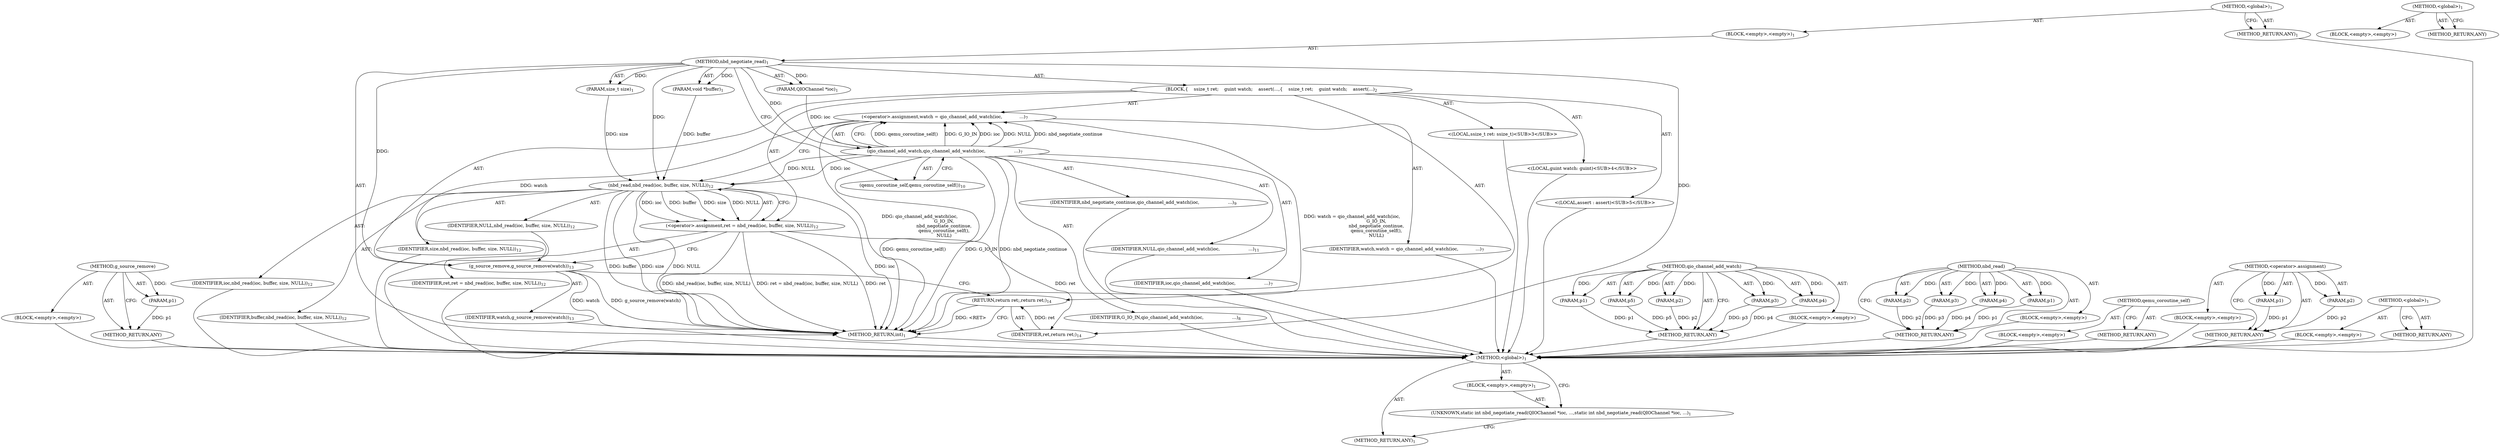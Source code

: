 digraph "&lt;global&gt;" {
vulnerable_87 [label=<(METHOD,g_source_remove)>];
vulnerable_88 [label=<(PARAM,p1)>];
vulnerable_89 [label=<(BLOCK,&lt;empty&gt;,&lt;empty&gt;)>];
vulnerable_90 [label=<(METHOD_RETURN,ANY)>];
vulnerable_6 [label=<(METHOD,&lt;global&gt;)<SUB>1</SUB>>];
vulnerable_7 [label=<(BLOCK,&lt;empty&gt;,&lt;empty&gt;)<SUB>1</SUB>>];
vulnerable_8 [label=<(METHOD,nbd_negotiate_read)<SUB>1</SUB>>];
vulnerable_9 [label=<(PARAM,QIOChannel *ioc)<SUB>1</SUB>>];
vulnerable_10 [label=<(PARAM,void *buffer)<SUB>1</SUB>>];
vulnerable_11 [label=<(PARAM,size_t size)<SUB>1</SUB>>];
vulnerable_12 [label=<(BLOCK,{
    ssize_t ret;
    guint watch;
    assert(...,{
    ssize_t ret;
    guint watch;
    assert(...)<SUB>2</SUB>>];
vulnerable_13 [label="<(LOCAL,ssize_t ret: ssize_t)<SUB>3</SUB>>"];
vulnerable_14 [label="<(LOCAL,guint watch: guint)<SUB>4</SUB>>"];
vulnerable_15 [label="<(LOCAL,assert : assert)<SUB>5</SUB>>"];
vulnerable_16 [label=<(&lt;operator&gt;.assignment,watch = qio_channel_add_watch(ioc,
            ...)<SUB>7</SUB>>];
vulnerable_17 [label=<(IDENTIFIER,watch,watch = qio_channel_add_watch(ioc,
            ...)<SUB>7</SUB>>];
vulnerable_18 [label=<(qio_channel_add_watch,qio_channel_add_watch(ioc,
                    ...)<SUB>7</SUB>>];
vulnerable_19 [label=<(IDENTIFIER,ioc,qio_channel_add_watch(ioc,
                    ...)<SUB>7</SUB>>];
vulnerable_20 [label=<(IDENTIFIER,G_IO_IN,qio_channel_add_watch(ioc,
                    ...)<SUB>8</SUB>>];
vulnerable_21 [label=<(IDENTIFIER,nbd_negotiate_continue,qio_channel_add_watch(ioc,
                    ...)<SUB>9</SUB>>];
vulnerable_22 [label=<(qemu_coroutine_self,qemu_coroutine_self())<SUB>10</SUB>>];
vulnerable_23 [label=<(IDENTIFIER,NULL,qio_channel_add_watch(ioc,
                    ...)<SUB>11</SUB>>];
vulnerable_24 [label=<(&lt;operator&gt;.assignment,ret = nbd_read(ioc, buffer, size, NULL))<SUB>12</SUB>>];
vulnerable_25 [label=<(IDENTIFIER,ret,ret = nbd_read(ioc, buffer, size, NULL))<SUB>12</SUB>>];
vulnerable_26 [label=<(nbd_read,nbd_read(ioc, buffer, size, NULL))<SUB>12</SUB>>];
vulnerable_27 [label=<(IDENTIFIER,ioc,nbd_read(ioc, buffer, size, NULL))<SUB>12</SUB>>];
vulnerable_28 [label=<(IDENTIFIER,buffer,nbd_read(ioc, buffer, size, NULL))<SUB>12</SUB>>];
vulnerable_29 [label=<(IDENTIFIER,size,nbd_read(ioc, buffer, size, NULL))<SUB>12</SUB>>];
vulnerable_30 [label=<(IDENTIFIER,NULL,nbd_read(ioc, buffer, size, NULL))<SUB>12</SUB>>];
vulnerable_31 [label=<(g_source_remove,g_source_remove(watch))<SUB>13</SUB>>];
vulnerable_32 [label=<(IDENTIFIER,watch,g_source_remove(watch))<SUB>13</SUB>>];
vulnerable_33 [label=<(RETURN,return ret;,return ret;)<SUB>14</SUB>>];
vulnerable_34 [label=<(IDENTIFIER,ret,return ret;)<SUB>14</SUB>>];
vulnerable_35 [label=<(METHOD_RETURN,int)<SUB>1</SUB>>];
vulnerable_37 [label=<(METHOD_RETURN,ANY)<SUB>1</SUB>>];
vulnerable_69 [label=<(METHOD,qio_channel_add_watch)>];
vulnerable_70 [label=<(PARAM,p1)>];
vulnerable_71 [label=<(PARAM,p2)>];
vulnerable_72 [label=<(PARAM,p3)>];
vulnerable_73 [label=<(PARAM,p4)>];
vulnerable_74 [label=<(PARAM,p5)>];
vulnerable_75 [label=<(BLOCK,&lt;empty&gt;,&lt;empty&gt;)>];
vulnerable_76 [label=<(METHOD_RETURN,ANY)>];
vulnerable_80 [label=<(METHOD,nbd_read)>];
vulnerable_81 [label=<(PARAM,p1)>];
vulnerable_82 [label=<(PARAM,p2)>];
vulnerable_83 [label=<(PARAM,p3)>];
vulnerable_84 [label=<(PARAM,p4)>];
vulnerable_85 [label=<(BLOCK,&lt;empty&gt;,&lt;empty&gt;)>];
vulnerable_86 [label=<(METHOD_RETURN,ANY)>];
vulnerable_77 [label=<(METHOD,qemu_coroutine_self)>];
vulnerable_78 [label=<(BLOCK,&lt;empty&gt;,&lt;empty&gt;)>];
vulnerable_79 [label=<(METHOD_RETURN,ANY)>];
vulnerable_64 [label=<(METHOD,&lt;operator&gt;.assignment)>];
vulnerable_65 [label=<(PARAM,p1)>];
vulnerable_66 [label=<(PARAM,p2)>];
vulnerable_67 [label=<(BLOCK,&lt;empty&gt;,&lt;empty&gt;)>];
vulnerable_68 [label=<(METHOD_RETURN,ANY)>];
vulnerable_58 [label=<(METHOD,&lt;global&gt;)<SUB>1</SUB>>];
vulnerable_59 [label=<(BLOCK,&lt;empty&gt;,&lt;empty&gt;)>];
vulnerable_60 [label=<(METHOD_RETURN,ANY)>];
fixed_6 [label=<(METHOD,&lt;global&gt;)<SUB>1</SUB>>];
fixed_7 [label=<(BLOCK,&lt;empty&gt;,&lt;empty&gt;)<SUB>1</SUB>>];
fixed_8 [label=<(UNKNOWN,static int nbd_negotiate_read(QIOChannel *ioc, ...,static int nbd_negotiate_read(QIOChannel *ioc, ...)<SUB>1</SUB>>];
fixed_9 [label=<(METHOD_RETURN,ANY)<SUB>1</SUB>>];
fixed_14 [label=<(METHOD,&lt;global&gt;)<SUB>1</SUB>>];
fixed_15 [label=<(BLOCK,&lt;empty&gt;,&lt;empty&gt;)>];
fixed_16 [label=<(METHOD_RETURN,ANY)>];
vulnerable_87 -> vulnerable_88  [key=0, label="AST: "];
vulnerable_87 -> vulnerable_88  [key=1, label="DDG: "];
vulnerable_87 -> vulnerable_89  [key=0, label="AST: "];
vulnerable_87 -> vulnerable_90  [key=0, label="AST: "];
vulnerable_87 -> vulnerable_90  [key=1, label="CFG: "];
vulnerable_88 -> vulnerable_90  [key=0, label="DDG: p1"];
vulnerable_89 -> fixed_6  [key=0];
vulnerable_90 -> fixed_6  [key=0];
vulnerable_6 -> vulnerable_7  [key=0, label="AST: "];
vulnerable_6 -> vulnerable_37  [key=0, label="AST: "];
vulnerable_6 -> vulnerable_37  [key=1, label="CFG: "];
vulnerable_7 -> vulnerable_8  [key=0, label="AST: "];
vulnerable_8 -> vulnerable_9  [key=0, label="AST: "];
vulnerable_8 -> vulnerable_9  [key=1, label="DDG: "];
vulnerable_8 -> vulnerable_10  [key=0, label="AST: "];
vulnerable_8 -> vulnerable_10  [key=1, label="DDG: "];
vulnerable_8 -> vulnerable_11  [key=0, label="AST: "];
vulnerable_8 -> vulnerable_11  [key=1, label="DDG: "];
vulnerable_8 -> vulnerable_12  [key=0, label="AST: "];
vulnerable_8 -> vulnerable_35  [key=0, label="AST: "];
vulnerable_8 -> vulnerable_22  [key=0, label="CFG: "];
vulnerable_8 -> vulnerable_31  [key=0, label="DDG: "];
vulnerable_8 -> vulnerable_34  [key=0, label="DDG: "];
vulnerable_8 -> vulnerable_18  [key=0, label="DDG: "];
vulnerable_8 -> vulnerable_26  [key=0, label="DDG: "];
vulnerable_9 -> vulnerable_18  [key=0, label="DDG: ioc"];
vulnerable_10 -> vulnerable_26  [key=0, label="DDG: buffer"];
vulnerable_11 -> vulnerable_26  [key=0, label="DDG: size"];
vulnerable_12 -> vulnerable_13  [key=0, label="AST: "];
vulnerable_12 -> vulnerable_14  [key=0, label="AST: "];
vulnerable_12 -> vulnerable_15  [key=0, label="AST: "];
vulnerable_12 -> vulnerable_16  [key=0, label="AST: "];
vulnerable_12 -> vulnerable_24  [key=0, label="AST: "];
vulnerable_12 -> vulnerable_31  [key=0, label="AST: "];
vulnerable_12 -> vulnerable_33  [key=0, label="AST: "];
vulnerable_13 -> fixed_6  [key=0];
vulnerable_14 -> fixed_6  [key=0];
vulnerable_15 -> fixed_6  [key=0];
vulnerable_16 -> vulnerable_17  [key=0, label="AST: "];
vulnerable_16 -> vulnerable_18  [key=0, label="AST: "];
vulnerable_16 -> vulnerable_26  [key=0, label="CFG: "];
vulnerable_16 -> vulnerable_35  [key=0, label="DDG: qio_channel_add_watch(ioc,
                                  G_IO_IN,
                                  nbd_negotiate_continue,
                                  qemu_coroutine_self(),
                                  NULL)"];
vulnerable_16 -> vulnerable_35  [key=1, label="DDG: watch = qio_channel_add_watch(ioc,
                                  G_IO_IN,
                                  nbd_negotiate_continue,
                                  qemu_coroutine_self(),
                                  NULL)"];
vulnerable_16 -> vulnerable_31  [key=0, label="DDG: watch"];
vulnerable_17 -> fixed_6  [key=0];
vulnerable_18 -> vulnerable_19  [key=0, label="AST: "];
vulnerable_18 -> vulnerable_20  [key=0, label="AST: "];
vulnerable_18 -> vulnerable_21  [key=0, label="AST: "];
vulnerable_18 -> vulnerable_22  [key=0, label="AST: "];
vulnerable_18 -> vulnerable_23  [key=0, label="AST: "];
vulnerable_18 -> vulnerable_16  [key=0, label="CFG: "];
vulnerable_18 -> vulnerable_16  [key=1, label="DDG: qemu_coroutine_self()"];
vulnerable_18 -> vulnerable_16  [key=2, label="DDG: G_IO_IN"];
vulnerable_18 -> vulnerable_16  [key=3, label="DDG: ioc"];
vulnerable_18 -> vulnerable_16  [key=4, label="DDG: NULL"];
vulnerable_18 -> vulnerable_16  [key=5, label="DDG: nbd_negotiate_continue"];
vulnerable_18 -> vulnerable_35  [key=0, label="DDG: nbd_negotiate_continue"];
vulnerable_18 -> vulnerable_35  [key=1, label="DDG: qemu_coroutine_self()"];
vulnerable_18 -> vulnerable_35  [key=2, label="DDG: G_IO_IN"];
vulnerable_18 -> vulnerable_26  [key=0, label="DDG: ioc"];
vulnerable_18 -> vulnerable_26  [key=1, label="DDG: NULL"];
vulnerable_19 -> fixed_6  [key=0];
vulnerable_20 -> fixed_6  [key=0];
vulnerable_21 -> fixed_6  [key=0];
vulnerable_22 -> vulnerable_18  [key=0, label="CFG: "];
vulnerable_23 -> fixed_6  [key=0];
vulnerable_24 -> vulnerable_25  [key=0, label="AST: "];
vulnerable_24 -> vulnerable_26  [key=0, label="AST: "];
vulnerable_24 -> vulnerable_31  [key=0, label="CFG: "];
vulnerable_24 -> vulnerable_35  [key=0, label="DDG: ret"];
vulnerable_24 -> vulnerable_35  [key=1, label="DDG: nbd_read(ioc, buffer, size, NULL)"];
vulnerable_24 -> vulnerable_35  [key=2, label="DDG: ret = nbd_read(ioc, buffer, size, NULL)"];
vulnerable_24 -> vulnerable_34  [key=0, label="DDG: ret"];
vulnerable_25 -> fixed_6  [key=0];
vulnerable_26 -> vulnerable_27  [key=0, label="AST: "];
vulnerable_26 -> vulnerable_28  [key=0, label="AST: "];
vulnerable_26 -> vulnerable_29  [key=0, label="AST: "];
vulnerable_26 -> vulnerable_30  [key=0, label="AST: "];
vulnerable_26 -> vulnerable_24  [key=0, label="CFG: "];
vulnerable_26 -> vulnerable_24  [key=1, label="DDG: ioc"];
vulnerable_26 -> vulnerable_24  [key=2, label="DDG: buffer"];
vulnerable_26 -> vulnerable_24  [key=3, label="DDG: size"];
vulnerable_26 -> vulnerable_24  [key=4, label="DDG: NULL"];
vulnerable_26 -> vulnerable_35  [key=0, label="DDG: ioc"];
vulnerable_26 -> vulnerable_35  [key=1, label="DDG: buffer"];
vulnerable_26 -> vulnerable_35  [key=2, label="DDG: size"];
vulnerable_26 -> vulnerable_35  [key=3, label="DDG: NULL"];
vulnerable_27 -> fixed_6  [key=0];
vulnerable_28 -> fixed_6  [key=0];
vulnerable_29 -> fixed_6  [key=0];
vulnerable_30 -> fixed_6  [key=0];
vulnerable_31 -> vulnerable_32  [key=0, label="AST: "];
vulnerable_31 -> vulnerable_33  [key=0, label="CFG: "];
vulnerable_31 -> vulnerable_35  [key=0, label="DDG: watch"];
vulnerable_31 -> vulnerable_35  [key=1, label="DDG: g_source_remove(watch)"];
vulnerable_32 -> fixed_6  [key=0];
vulnerable_33 -> vulnerable_34  [key=0, label="AST: "];
vulnerable_33 -> vulnerable_35  [key=0, label="CFG: "];
vulnerable_33 -> vulnerable_35  [key=1, label="DDG: &lt;RET&gt;"];
vulnerable_34 -> vulnerable_33  [key=0, label="DDG: ret"];
vulnerable_35 -> fixed_6  [key=0];
vulnerable_37 -> fixed_6  [key=0];
vulnerable_69 -> vulnerable_70  [key=0, label="AST: "];
vulnerable_69 -> vulnerable_70  [key=1, label="DDG: "];
vulnerable_69 -> vulnerable_75  [key=0, label="AST: "];
vulnerable_69 -> vulnerable_71  [key=0, label="AST: "];
vulnerable_69 -> vulnerable_71  [key=1, label="DDG: "];
vulnerable_69 -> vulnerable_76  [key=0, label="AST: "];
vulnerable_69 -> vulnerable_76  [key=1, label="CFG: "];
vulnerable_69 -> vulnerable_72  [key=0, label="AST: "];
vulnerable_69 -> vulnerable_72  [key=1, label="DDG: "];
vulnerable_69 -> vulnerable_73  [key=0, label="AST: "];
vulnerable_69 -> vulnerable_73  [key=1, label="DDG: "];
vulnerable_69 -> vulnerable_74  [key=0, label="AST: "];
vulnerable_69 -> vulnerable_74  [key=1, label="DDG: "];
vulnerable_70 -> vulnerable_76  [key=0, label="DDG: p1"];
vulnerable_71 -> vulnerable_76  [key=0, label="DDG: p2"];
vulnerable_72 -> vulnerable_76  [key=0, label="DDG: p3"];
vulnerable_73 -> vulnerable_76  [key=0, label="DDG: p4"];
vulnerable_74 -> vulnerable_76  [key=0, label="DDG: p5"];
vulnerable_75 -> fixed_6  [key=0];
vulnerable_76 -> fixed_6  [key=0];
vulnerable_80 -> vulnerable_81  [key=0, label="AST: "];
vulnerable_80 -> vulnerable_81  [key=1, label="DDG: "];
vulnerable_80 -> vulnerable_85  [key=0, label="AST: "];
vulnerable_80 -> vulnerable_82  [key=0, label="AST: "];
vulnerable_80 -> vulnerable_82  [key=1, label="DDG: "];
vulnerable_80 -> vulnerable_86  [key=0, label="AST: "];
vulnerable_80 -> vulnerable_86  [key=1, label="CFG: "];
vulnerable_80 -> vulnerable_83  [key=0, label="AST: "];
vulnerable_80 -> vulnerable_83  [key=1, label="DDG: "];
vulnerable_80 -> vulnerable_84  [key=0, label="AST: "];
vulnerable_80 -> vulnerable_84  [key=1, label="DDG: "];
vulnerable_81 -> vulnerable_86  [key=0, label="DDG: p1"];
vulnerable_82 -> vulnerable_86  [key=0, label="DDG: p2"];
vulnerable_83 -> vulnerable_86  [key=0, label="DDG: p3"];
vulnerable_84 -> vulnerable_86  [key=0, label="DDG: p4"];
vulnerable_85 -> fixed_6  [key=0];
vulnerable_86 -> fixed_6  [key=0];
vulnerable_77 -> vulnerable_78  [key=0, label="AST: "];
vulnerable_77 -> vulnerable_79  [key=0, label="AST: "];
vulnerable_77 -> vulnerable_79  [key=1, label="CFG: "];
vulnerable_78 -> fixed_6  [key=0];
vulnerable_79 -> fixed_6  [key=0];
vulnerable_64 -> vulnerable_65  [key=0, label="AST: "];
vulnerable_64 -> vulnerable_65  [key=1, label="DDG: "];
vulnerable_64 -> vulnerable_67  [key=0, label="AST: "];
vulnerable_64 -> vulnerable_66  [key=0, label="AST: "];
vulnerable_64 -> vulnerable_66  [key=1, label="DDG: "];
vulnerable_64 -> vulnerable_68  [key=0, label="AST: "];
vulnerable_64 -> vulnerable_68  [key=1, label="CFG: "];
vulnerable_65 -> vulnerable_68  [key=0, label="DDG: p1"];
vulnerable_66 -> vulnerable_68  [key=0, label="DDG: p2"];
vulnerable_67 -> fixed_6  [key=0];
vulnerable_68 -> fixed_6  [key=0];
vulnerable_58 -> vulnerable_59  [key=0, label="AST: "];
vulnerable_58 -> vulnerable_60  [key=0, label="AST: "];
vulnerable_58 -> vulnerable_60  [key=1, label="CFG: "];
vulnerable_59 -> fixed_6  [key=0];
vulnerable_60 -> fixed_6  [key=0];
fixed_6 -> fixed_7  [key=0, label="AST: "];
fixed_6 -> fixed_9  [key=0, label="AST: "];
fixed_6 -> fixed_8  [key=0, label="CFG: "];
fixed_7 -> fixed_8  [key=0, label="AST: "];
fixed_8 -> fixed_9  [key=0, label="CFG: "];
fixed_14 -> fixed_15  [key=0, label="AST: "];
fixed_14 -> fixed_16  [key=0, label="AST: "];
fixed_14 -> fixed_16  [key=1, label="CFG: "];
}

